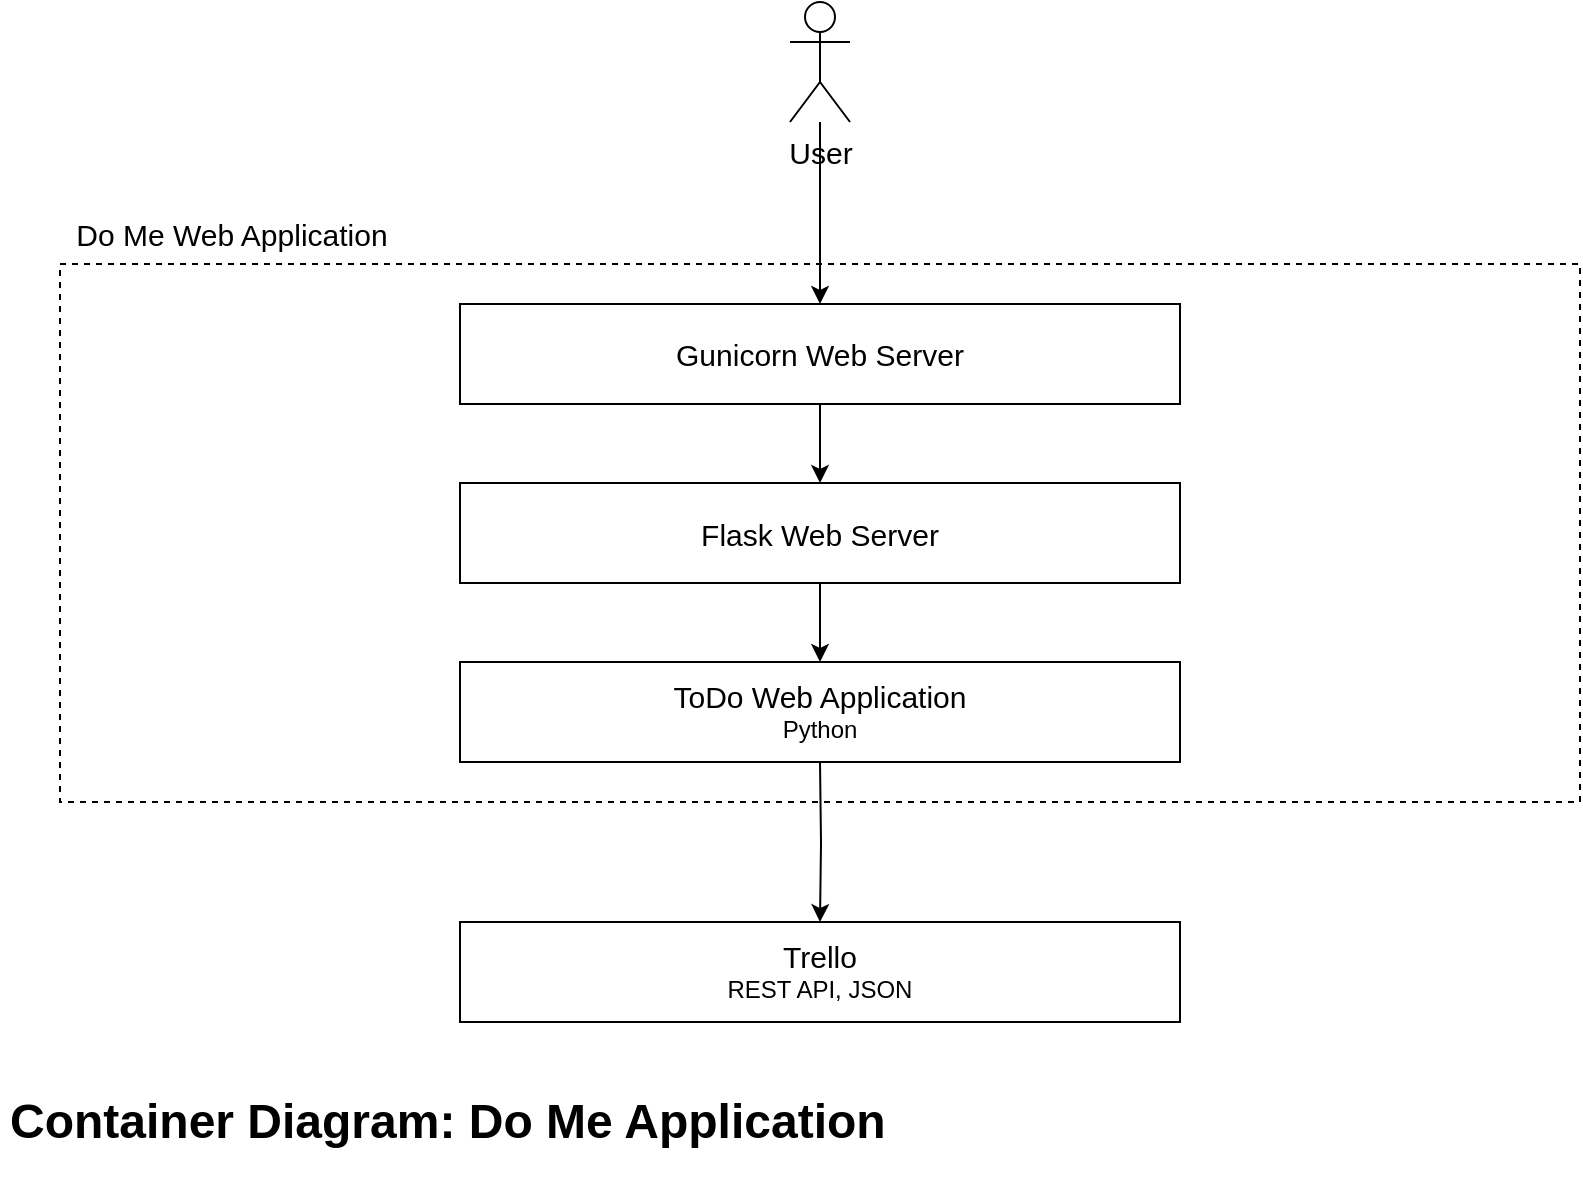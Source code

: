 <mxfile version="15.6.3" type="device"><diagram id="UARD5lfIkczkwRzNJLXB" name="Page-1"><mxGraphModel dx="864" dy="1756" grid="1" gridSize="10" guides="1" tooltips="1" connect="1" arrows="1" fold="1" page="1" pageScale="1" pageWidth="827" pageHeight="1169" math="0" shadow="0"><root><mxCell id="0"/><mxCell id="1" parent="0"/><mxCell id="zSYbzivvnAXnJtvJsFFF-5" value="" style="rounded=0;whiteSpace=wrap;html=1;dashed=1;" parent="1" vertex="1"><mxGeometry x="40" y="21" width="760" height="269" as="geometry"/></mxCell><mxCell id="zSYbzivvnAXnJtvJsFFF-16" value="" style="edgeStyle=orthogonalEdgeStyle;rounded=0;orthogonalLoop=1;jettySize=auto;html=1;fontSize=15;" parent="1" target="zSYbzivvnAXnJtvJsFFF-15" edge="1"><mxGeometry relative="1" as="geometry"><mxPoint x="420" y="270" as="sourcePoint"/></mxGeometry></mxCell><mxCell id="zSYbzivvnAXnJtvJsFFF-6" value="&lt;h1&gt;Container Diagram: Do Me Application&lt;/h1&gt;" style="text;html=1;strokeColor=none;fillColor=none;spacing=5;spacingTop=-20;whiteSpace=wrap;overflow=hidden;rounded=0;dashed=1;" parent="1" vertex="1"><mxGeometry x="10" y="430" width="560" height="50" as="geometry"/></mxCell><mxCell id="Q_ctwqEmxqImakzwVcya-7" value="" style="edgeStyle=orthogonalEdgeStyle;rounded=0;orthogonalLoop=1;jettySize=auto;html=1;fontSize=15;" parent="1" source="zSYbzivvnAXnJtvJsFFF-9" target="zSYbzivvnAXnJtvJsFFF-10" edge="1"><mxGeometry relative="1" as="geometry"/></mxCell><mxCell id="zSYbzivvnAXnJtvJsFFF-9" value="&lt;font style=&quot;font-size: 15px&quot;&gt;Gunicorn Web Server&lt;/font&gt;" style="rounded=0;whiteSpace=wrap;html=1;" parent="1" vertex="1"><mxGeometry x="240" y="41" width="360" height="50" as="geometry"/></mxCell><mxCell id="zSYbzivvnAXnJtvJsFFF-10" value="&lt;font style=&quot;font-size: 15px&quot;&gt;Flask Web Server&lt;/font&gt;" style="rounded=0;whiteSpace=wrap;html=1;" parent="1" vertex="1"><mxGeometry x="240" y="130.5" width="360" height="50" as="geometry"/></mxCell><mxCell id="zSYbzivvnAXnJtvJsFFF-14" style="edgeStyle=orthogonalEdgeStyle;rounded=0;orthogonalLoop=1;jettySize=auto;html=1;exitX=0.5;exitY=1;exitDx=0;exitDy=0;entryX=0.5;entryY=0;entryDx=0;entryDy=0;fontSize=15;" parent="1" target="Q_ctwqEmxqImakzwVcya-3" edge="1"><mxGeometry relative="1" as="geometry"><mxPoint x="420" y="181" as="sourcePoint"/><mxPoint x="420" y="210" as="targetPoint"/></mxGeometry></mxCell><mxCell id="zSYbzivvnAXnJtvJsFFF-15" value="&lt;span&gt;&lt;font style=&quot;font-size: 15px&quot;&gt;Trello&lt;/font&gt;&lt;br&gt;REST API, JSON&lt;br&gt;&lt;/span&gt;" style="rounded=0;whiteSpace=wrap;html=1;" parent="1" vertex="1"><mxGeometry x="240" y="350" width="360" height="50" as="geometry"/></mxCell><mxCell id="zSYbzivvnAXnJtvJsFFF-17" value="Do Me Web Application" style="text;html=1;strokeColor=none;fillColor=none;align=center;verticalAlign=middle;whiteSpace=wrap;rounded=0;fontSize=15;" parent="1" vertex="1"><mxGeometry x="16" y="-9" width="220" height="30" as="geometry"/></mxCell><mxCell id="Q_ctwqEmxqImakzwVcya-3" value="&lt;font style=&quot;font-size: 15px&quot;&gt;ToDo Web Application&lt;/font&gt;&lt;br&gt;Python" style="rounded=0;whiteSpace=wrap;html=1;" parent="1" vertex="1"><mxGeometry x="240" y="220" width="360" height="50" as="geometry"/></mxCell><mxCell id="Q_ctwqEmxqImakzwVcya-6" value="" style="edgeStyle=orthogonalEdgeStyle;rounded=0;orthogonalLoop=1;jettySize=auto;html=1;fontSize=15;" parent="1" source="Q_ctwqEmxqImakzwVcya-5" target="zSYbzivvnAXnJtvJsFFF-9" edge="1"><mxGeometry relative="1" as="geometry"/></mxCell><mxCell id="Q_ctwqEmxqImakzwVcya-5" value="User" style="shape=umlActor;verticalLabelPosition=bottom;verticalAlign=top;html=1;outlineConnect=0;fontSize=15;" parent="1" vertex="1"><mxGeometry x="405" y="-110" width="30" height="60" as="geometry"/></mxCell></root></mxGraphModel></diagram></mxfile>